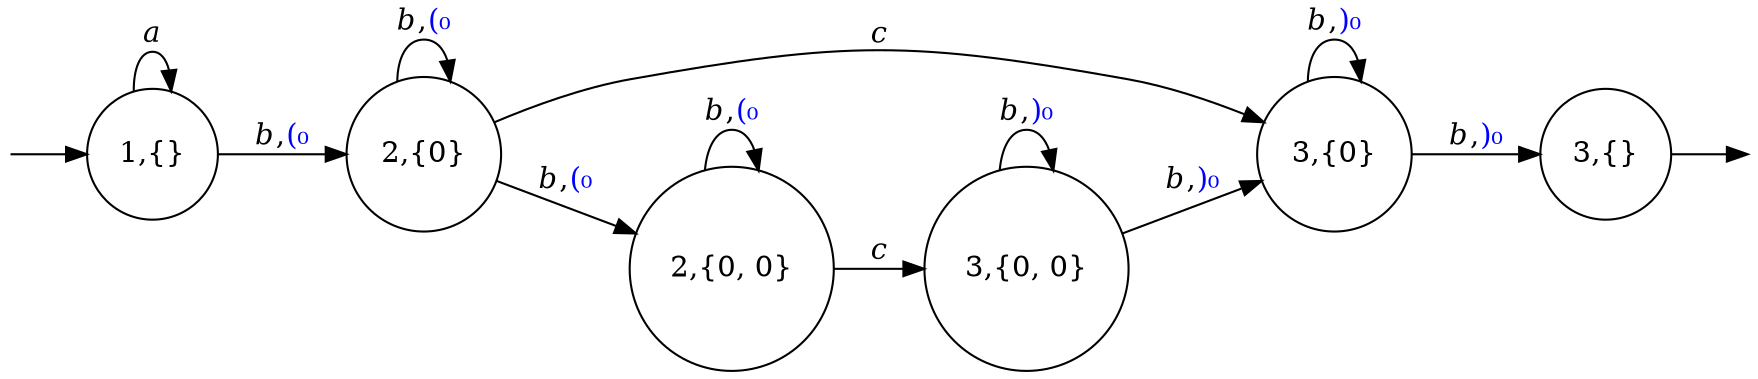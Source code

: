 digraph {
	node [shape=circle];
	Q0 [style=invisible, height=0, width=0, fixedsize=true];
	Q1 [style=invisible, height=0, width=0, fixedsize=true];
	graph [rankdir="LR"];

	Q0 -> "1,{}";
	"3,{}" -> Q1;
	"3,{0, 0}" -> "3,{0}"  [label=<<i>b</i>,<FONT COLOR="blue">)₀</FONT>> ];
	"1,{}" -> "2,{0}"  [label=<<i>b</i>,<FONT COLOR="blue">(₀</FONT>> ];
	"2,{0}" -> "3,{0}"  [label=<<i>c</i>> ];
	"2,{0}" -> "2,{0, 0}"  [label=<<i>b</i>,<FONT COLOR="blue">(₀</FONT>> ];
	"1,{}" -> "1,{}"  [label=<<i>a</i>> ];
	"3,{0}" -> "3,{}"  [label=<<i>b</i>,<FONT COLOR="blue">)₀</FONT>> ];
	"2,{0, 0}" -> "3,{0, 0}"  [label=<<i>c</i>> ];
	"2,{0}" -> "2,{0}"  [label=<<i>b</i>,<FONT COLOR="blue">(₀</FONT>> ];
	"3,{0}" -> "3,{0}"  [label=<<i>b</i>,<FONT COLOR="blue">)₀</FONT>> ];
	"2,{0, 0}" -> "2,{0, 0}"  [label=<<i>b</i>,<FONT COLOR="blue">(₀</FONT>> ];
	"3,{0, 0}" -> "3,{0, 0}"  [label=<<i>b</i>,<FONT COLOR="blue">)₀</FONT>> ];
}
